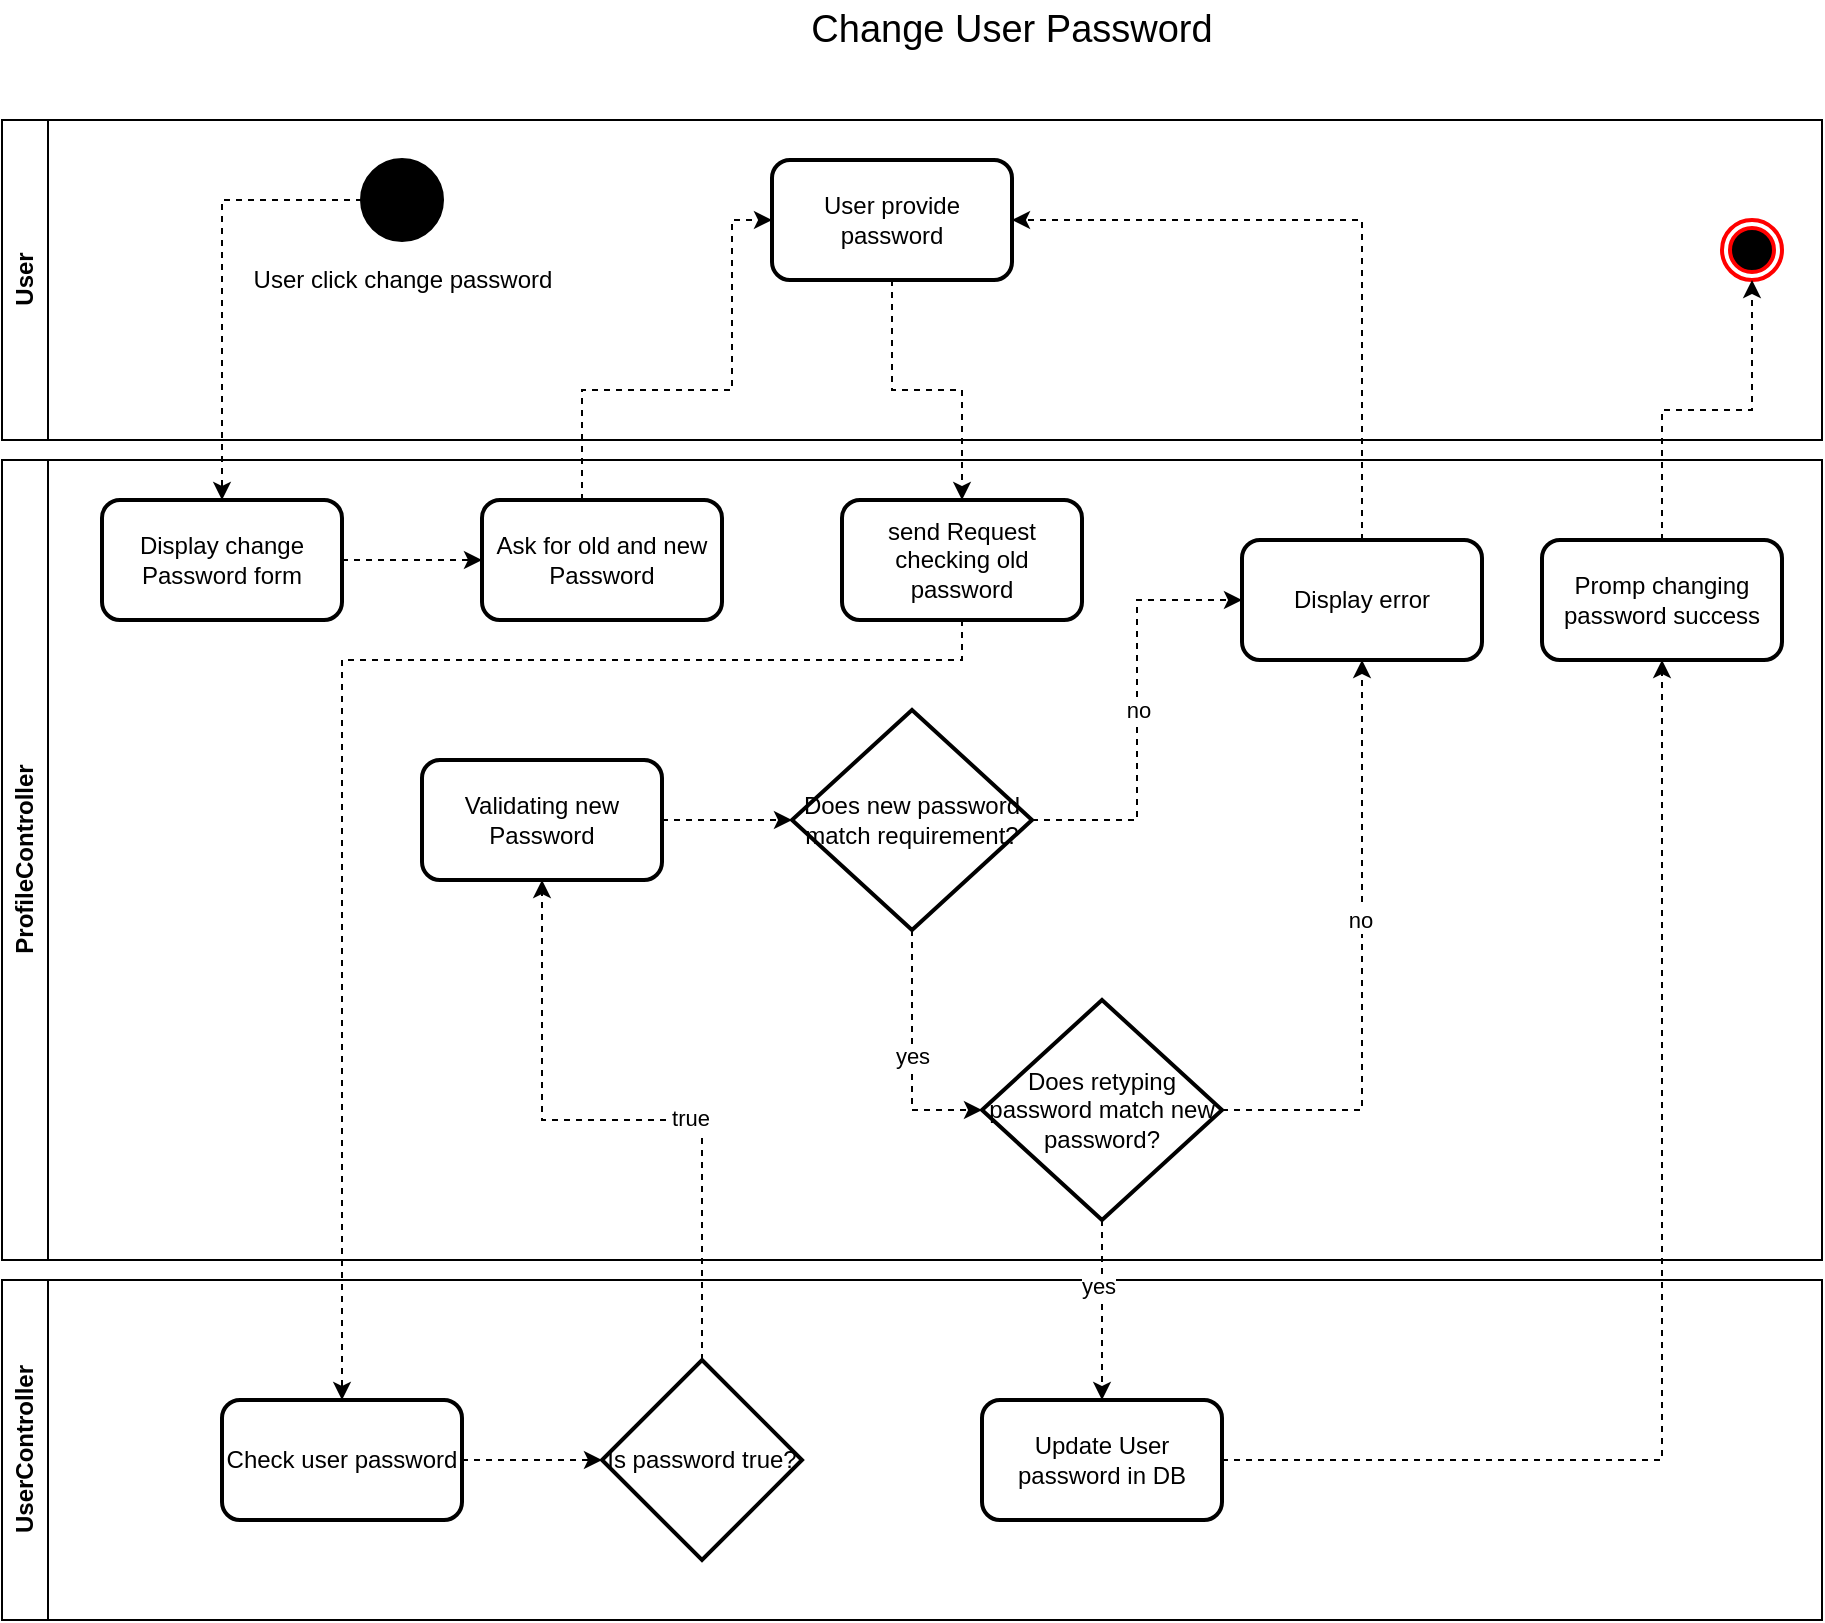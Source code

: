 <mxfile version="20.8.18" type="github">
  <diagram name="Page-1" id="dWxECDOu3dMziDgWev7v">
    <mxGraphModel dx="1050" dy="594" grid="1" gridSize="10" guides="1" tooltips="1" connect="1" arrows="1" fold="1" page="1" pageScale="1" pageWidth="850" pageHeight="1100" math="0" shadow="0">
      <root>
        <mxCell id="0" />
        <mxCell id="1" parent="0" />
        <mxCell id="lP-BkphfwcFj27sYCUh9-1" value="User" style="swimlane;horizontal=0;whiteSpace=wrap;html=1;" vertex="1" parent="1">
          <mxGeometry x="40" y="130" width="910" height="160" as="geometry" />
        </mxCell>
        <mxCell id="lP-BkphfwcFj27sYCUh9-2" value="User click change password" style="shape=ellipse;html=1;fillColor=strokeColor;strokeWidth=2;verticalLabelPosition=bottom;verticalAlignment=top;perimeter=ellipsePerimeter;" vertex="1" parent="lP-BkphfwcFj27sYCUh9-1">
          <mxGeometry x="180" y="20" width="40" height="40" as="geometry" />
        </mxCell>
        <mxCell id="lP-BkphfwcFj27sYCUh9-3" value="" style="ellipse;html=1;shape=endState;fillColor=#000000;strokeColor=#ff0000;strokeWidth=2;fontFamily=Helvetica;fontSize=12;fontColor=default;" vertex="1" parent="lP-BkphfwcFj27sYCUh9-1">
          <mxGeometry x="860" y="50" width="30" height="30" as="geometry" />
        </mxCell>
        <mxCell id="lP-BkphfwcFj27sYCUh9-28" value="User provide password" style="rounded=1;whiteSpace=wrap;html=1;strokeWidth=2;fontFamily=Helvetica;fontSize=12;" vertex="1" parent="lP-BkphfwcFj27sYCUh9-1">
          <mxGeometry x="385" y="20" width="120" height="60" as="geometry" />
        </mxCell>
        <mxCell id="lP-BkphfwcFj27sYCUh9-4" value="ProfileController" style="swimlane;horizontal=0;whiteSpace=wrap;html=1;" vertex="1" parent="1">
          <mxGeometry x="40" y="300" width="910" height="400" as="geometry" />
        </mxCell>
        <mxCell id="lP-BkphfwcFj27sYCUh9-5" value="Promp changing password success" style="rounded=1;whiteSpace=wrap;html=1;strokeWidth=2;fontFamily=Helvetica;fontSize=12;" vertex="1" parent="lP-BkphfwcFj27sYCUh9-4">
          <mxGeometry x="770" y="40" width="120" height="60" as="geometry" />
        </mxCell>
        <mxCell id="lP-BkphfwcFj27sYCUh9-27" style="edgeStyle=orthogonalEdgeStyle;rounded=0;orthogonalLoop=1;jettySize=auto;html=1;entryX=0;entryY=0.5;entryDx=0;entryDy=0;dashed=1;" edge="1" parent="lP-BkphfwcFj27sYCUh9-4" source="lP-BkphfwcFj27sYCUh9-6" target="lP-BkphfwcFj27sYCUh9-24">
          <mxGeometry relative="1" as="geometry" />
        </mxCell>
        <mxCell id="lP-BkphfwcFj27sYCUh9-6" value="Display change Password form" style="rounded=1;whiteSpace=wrap;html=1;strokeWidth=2;fontFamily=Helvetica;fontSize=12;" vertex="1" parent="lP-BkphfwcFj27sYCUh9-4">
          <mxGeometry x="50" y="20" width="120" height="60" as="geometry" />
        </mxCell>
        <mxCell id="lP-BkphfwcFj27sYCUh9-48" style="edgeStyle=orthogonalEdgeStyle;rounded=0;orthogonalLoop=1;jettySize=auto;html=1;dashed=1;" edge="1" parent="lP-BkphfwcFj27sYCUh9-4" source="lP-BkphfwcFj27sYCUh9-13" target="lP-BkphfwcFj27sYCUh9-46">
          <mxGeometry relative="1" as="geometry" />
        </mxCell>
        <mxCell id="lP-BkphfwcFj27sYCUh9-49" value="no" style="edgeLabel;html=1;align=center;verticalAlign=middle;resizable=0;points=[];" vertex="1" connectable="0" parent="lP-BkphfwcFj27sYCUh9-48">
          <mxGeometry x="0.117" y="1" relative="1" as="geometry">
            <mxPoint as="offset" />
          </mxGeometry>
        </mxCell>
        <mxCell id="lP-BkphfwcFj27sYCUh9-13" value="Does retyping password match new password?" style="strokeWidth=2;html=1;shape=mxgraph.flowchart.decision;whiteSpace=wrap;" vertex="1" parent="lP-BkphfwcFj27sYCUh9-4">
          <mxGeometry x="490" y="270" width="120" height="110" as="geometry" />
        </mxCell>
        <mxCell id="lP-BkphfwcFj27sYCUh9-24" value="Ask for old and new Password" style="rounded=1;whiteSpace=wrap;html=1;strokeWidth=2;fontFamily=Helvetica;fontSize=12;" vertex="1" parent="lP-BkphfwcFj27sYCUh9-4">
          <mxGeometry x="240" y="20" width="120" height="60" as="geometry" />
        </mxCell>
        <mxCell id="lP-BkphfwcFj27sYCUh9-30" value="send Request checking old password" style="rounded=1;whiteSpace=wrap;html=1;strokeWidth=2;fontFamily=Helvetica;fontSize=12;" vertex="1" parent="lP-BkphfwcFj27sYCUh9-4">
          <mxGeometry x="420" y="20" width="120" height="60" as="geometry" />
        </mxCell>
        <mxCell id="lP-BkphfwcFj27sYCUh9-40" style="edgeStyle=orthogonalEdgeStyle;rounded=0;orthogonalLoop=1;jettySize=auto;html=1;entryX=0;entryY=0.5;entryDx=0;entryDy=0;entryPerimeter=0;dashed=1;" edge="1" parent="lP-BkphfwcFj27sYCUh9-4" source="lP-BkphfwcFj27sYCUh9-33" target="lP-BkphfwcFj27sYCUh9-41">
          <mxGeometry relative="1" as="geometry" />
        </mxCell>
        <mxCell id="lP-BkphfwcFj27sYCUh9-33" value="Validating new Password" style="rounded=1;whiteSpace=wrap;html=1;strokeWidth=2;fontFamily=Helvetica;fontSize=12;" vertex="1" parent="lP-BkphfwcFj27sYCUh9-4">
          <mxGeometry x="210" y="150" width="120" height="60" as="geometry" />
        </mxCell>
        <mxCell id="lP-BkphfwcFj27sYCUh9-42" value="yes" style="edgeStyle=orthogonalEdgeStyle;rounded=0;orthogonalLoop=1;jettySize=auto;html=1;entryX=0;entryY=0.5;entryDx=0;entryDy=0;entryPerimeter=0;dashed=1;" edge="1" parent="lP-BkphfwcFj27sYCUh9-4" source="lP-BkphfwcFj27sYCUh9-41" target="lP-BkphfwcFj27sYCUh9-13">
          <mxGeometry relative="1" as="geometry" />
        </mxCell>
        <mxCell id="lP-BkphfwcFj27sYCUh9-47" value="no" style="edgeStyle=orthogonalEdgeStyle;rounded=0;orthogonalLoop=1;jettySize=auto;html=1;entryX=0;entryY=0.5;entryDx=0;entryDy=0;dashed=1;" edge="1" parent="lP-BkphfwcFj27sYCUh9-4" source="lP-BkphfwcFj27sYCUh9-41" target="lP-BkphfwcFj27sYCUh9-46">
          <mxGeometry relative="1" as="geometry" />
        </mxCell>
        <mxCell id="lP-BkphfwcFj27sYCUh9-41" value="Does new password match requirement?" style="strokeWidth=2;html=1;shape=mxgraph.flowchart.decision;whiteSpace=wrap;" vertex="1" parent="lP-BkphfwcFj27sYCUh9-4">
          <mxGeometry x="395" y="125" width="120" height="110" as="geometry" />
        </mxCell>
        <mxCell id="lP-BkphfwcFj27sYCUh9-46" value="Display error" style="rounded=1;whiteSpace=wrap;html=1;strokeWidth=2;fontFamily=Helvetica;fontSize=12;" vertex="1" parent="lP-BkphfwcFj27sYCUh9-4">
          <mxGeometry x="620" y="40" width="120" height="60" as="geometry" />
        </mxCell>
        <mxCell id="lP-BkphfwcFj27sYCUh9-15" value="UserController" style="swimlane;horizontal=0;whiteSpace=wrap;html=1;" vertex="1" parent="1">
          <mxGeometry x="40" y="710" width="910" height="170" as="geometry" />
        </mxCell>
        <mxCell id="lP-BkphfwcFj27sYCUh9-18" value="Update User password in DB" style="rounded=1;whiteSpace=wrap;html=1;strokeWidth=2;fontFamily=Helvetica;fontSize=12;" vertex="1" parent="lP-BkphfwcFj27sYCUh9-15">
          <mxGeometry x="490" y="60" width="120" height="60" as="geometry" />
        </mxCell>
        <mxCell id="lP-BkphfwcFj27sYCUh9-36" style="edgeStyle=orthogonalEdgeStyle;rounded=0;orthogonalLoop=1;jettySize=auto;html=1;dashed=1;" edge="1" parent="lP-BkphfwcFj27sYCUh9-15" source="lP-BkphfwcFj27sYCUh9-34" target="lP-BkphfwcFj27sYCUh9-35">
          <mxGeometry relative="1" as="geometry" />
        </mxCell>
        <mxCell id="lP-BkphfwcFj27sYCUh9-34" value="Check user password" style="rounded=1;whiteSpace=wrap;html=1;strokeWidth=2;fontFamily=Helvetica;fontSize=12;" vertex="1" parent="lP-BkphfwcFj27sYCUh9-15">
          <mxGeometry x="110" y="60" width="120" height="60" as="geometry" />
        </mxCell>
        <mxCell id="lP-BkphfwcFj27sYCUh9-35" value="Is password true?" style="strokeWidth=2;html=1;shape=mxgraph.flowchart.decision;whiteSpace=wrap;" vertex="1" parent="lP-BkphfwcFj27sYCUh9-15">
          <mxGeometry x="300" y="40" width="100" height="100" as="geometry" />
        </mxCell>
        <mxCell id="lP-BkphfwcFj27sYCUh9-19" style="edgeStyle=orthogonalEdgeStyle;rounded=0;orthogonalLoop=1;jettySize=auto;html=1;entryX=0.5;entryY=1;entryDx=0;entryDy=0;dashed=1;strokeWidth=1;fontFamily=Helvetica;fontSize=12;fontColor=default;" edge="1" parent="1" source="lP-BkphfwcFj27sYCUh9-5" target="lP-BkphfwcFj27sYCUh9-3">
          <mxGeometry relative="1" as="geometry" />
        </mxCell>
        <mxCell id="lP-BkphfwcFj27sYCUh9-20" style="edgeStyle=orthogonalEdgeStyle;rounded=0;orthogonalLoop=1;jettySize=auto;html=1;entryX=0.5;entryY=0;entryDx=0;entryDy=0;dashed=1;strokeWidth=1;fontFamily=Helvetica;fontSize=12;fontColor=default;" edge="1" parent="1" source="lP-BkphfwcFj27sYCUh9-2" target="lP-BkphfwcFj27sYCUh9-6">
          <mxGeometry relative="1" as="geometry" />
        </mxCell>
        <mxCell id="lP-BkphfwcFj27sYCUh9-21" value="Change User Password" style="text;html=1;strokeColor=none;fillColor=none;align=center;verticalAlign=middle;whiteSpace=wrap;rounded=0;fontSize=19;" vertex="1" parent="1">
          <mxGeometry x="400" y="70" width="290" height="30" as="geometry" />
        </mxCell>
        <mxCell id="lP-BkphfwcFj27sYCUh9-29" style="edgeStyle=orthogonalEdgeStyle;rounded=0;orthogonalLoop=1;jettySize=auto;html=1;entryX=0;entryY=0.5;entryDx=0;entryDy=0;dashed=1;" edge="1" parent="1" source="lP-BkphfwcFj27sYCUh9-24" target="lP-BkphfwcFj27sYCUh9-28">
          <mxGeometry relative="1" as="geometry">
            <Array as="points">
              <mxPoint x="330" y="265" />
              <mxPoint x="405" y="265" />
              <mxPoint x="405" y="180" />
            </Array>
          </mxGeometry>
        </mxCell>
        <mxCell id="lP-BkphfwcFj27sYCUh9-31" style="edgeStyle=orthogonalEdgeStyle;rounded=0;orthogonalLoop=1;jettySize=auto;html=1;dashed=1;" edge="1" parent="1" source="lP-BkphfwcFj27sYCUh9-28" target="lP-BkphfwcFj27sYCUh9-30">
          <mxGeometry relative="1" as="geometry" />
        </mxCell>
        <mxCell id="lP-BkphfwcFj27sYCUh9-37" style="edgeStyle=orthogonalEdgeStyle;rounded=0;orthogonalLoop=1;jettySize=auto;html=1;dashed=1;" edge="1" parent="1" source="lP-BkphfwcFj27sYCUh9-30" target="lP-BkphfwcFj27sYCUh9-34">
          <mxGeometry relative="1" as="geometry">
            <Array as="points">
              <mxPoint x="520" y="400" />
              <mxPoint x="210" y="400" />
            </Array>
          </mxGeometry>
        </mxCell>
        <mxCell id="lP-BkphfwcFj27sYCUh9-38" style="edgeStyle=orthogonalEdgeStyle;rounded=0;orthogonalLoop=1;jettySize=auto;html=1;dashed=1;" edge="1" parent="1" source="lP-BkphfwcFj27sYCUh9-35" target="lP-BkphfwcFj27sYCUh9-33">
          <mxGeometry relative="1" as="geometry" />
        </mxCell>
        <mxCell id="lP-BkphfwcFj27sYCUh9-39" value="true" style="edgeLabel;html=1;align=center;verticalAlign=middle;resizable=0;points=[];" vertex="1" connectable="0" parent="lP-BkphfwcFj27sYCUh9-38">
          <mxGeometry x="-0.213" y="-1" relative="1" as="geometry">
            <mxPoint as="offset" />
          </mxGeometry>
        </mxCell>
        <mxCell id="lP-BkphfwcFj27sYCUh9-43" style="edgeStyle=orthogonalEdgeStyle;rounded=0;orthogonalLoop=1;jettySize=auto;html=1;dashed=1;" edge="1" parent="1" source="lP-BkphfwcFj27sYCUh9-13" target="lP-BkphfwcFj27sYCUh9-18">
          <mxGeometry relative="1" as="geometry" />
        </mxCell>
        <mxCell id="lP-BkphfwcFj27sYCUh9-44" value="yes" style="edgeLabel;html=1;align=center;verticalAlign=middle;resizable=0;points=[];" vertex="1" connectable="0" parent="lP-BkphfwcFj27sYCUh9-43">
          <mxGeometry x="-0.271" y="-2" relative="1" as="geometry">
            <mxPoint as="offset" />
          </mxGeometry>
        </mxCell>
        <mxCell id="lP-BkphfwcFj27sYCUh9-45" style="edgeStyle=orthogonalEdgeStyle;rounded=0;orthogonalLoop=1;jettySize=auto;html=1;entryX=0.5;entryY=1;entryDx=0;entryDy=0;dashed=1;" edge="1" parent="1" source="lP-BkphfwcFj27sYCUh9-18" target="lP-BkphfwcFj27sYCUh9-5">
          <mxGeometry relative="1" as="geometry" />
        </mxCell>
        <mxCell id="lP-BkphfwcFj27sYCUh9-50" style="edgeStyle=orthogonalEdgeStyle;rounded=0;orthogonalLoop=1;jettySize=auto;html=1;entryX=1;entryY=0.5;entryDx=0;entryDy=0;dashed=1;" edge="1" parent="1" source="lP-BkphfwcFj27sYCUh9-46" target="lP-BkphfwcFj27sYCUh9-28">
          <mxGeometry relative="1" as="geometry">
            <Array as="points">
              <mxPoint x="720" y="180" />
            </Array>
          </mxGeometry>
        </mxCell>
      </root>
    </mxGraphModel>
  </diagram>
</mxfile>
